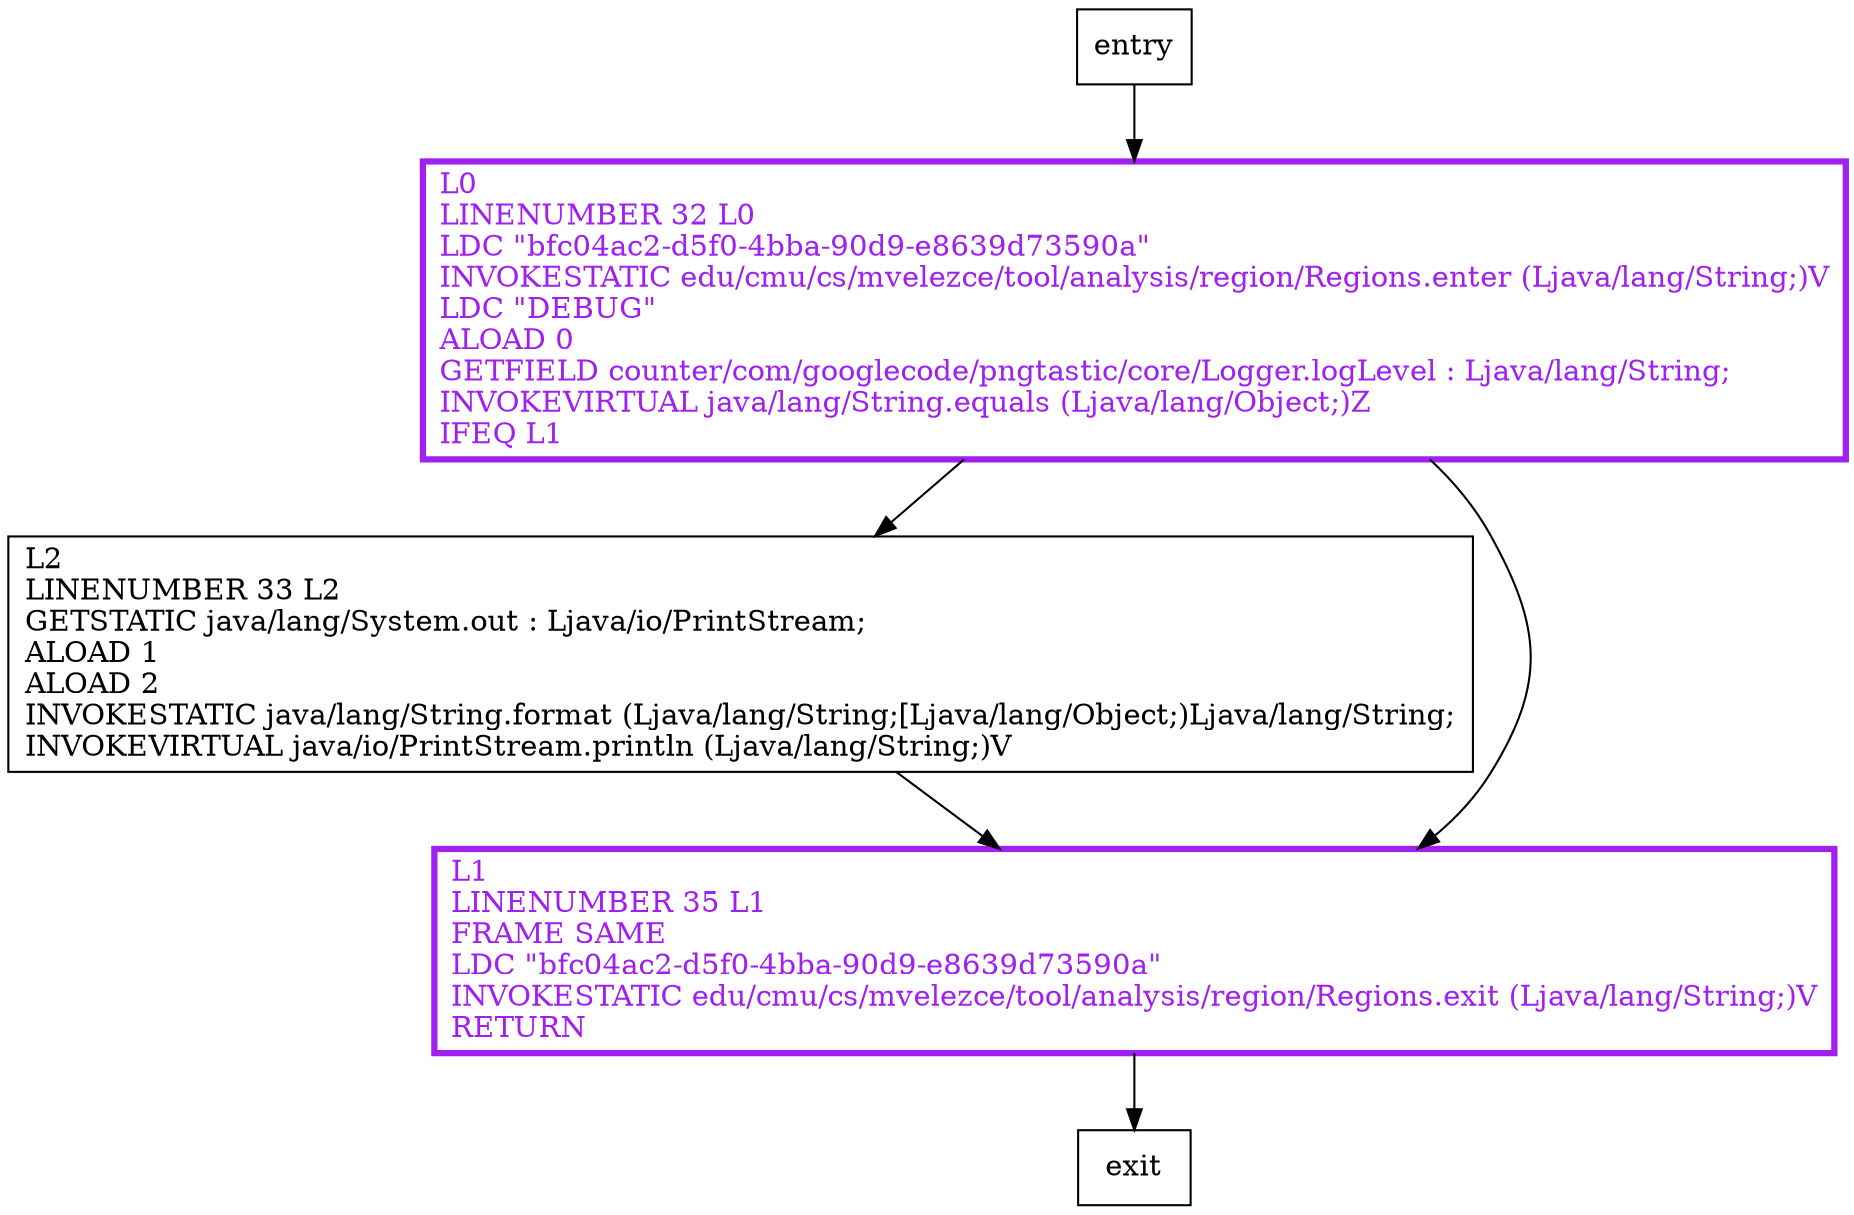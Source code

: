 digraph debug {
node [shape=record];
195228908 [label="L2\lLINENUMBER 33 L2\lGETSTATIC java/lang/System.out : Ljava/io/PrintStream;\lALOAD 1\lALOAD 2\lINVOKESTATIC java/lang/String.format (Ljava/lang/String;[Ljava/lang/Object;)Ljava/lang/String;\lINVOKEVIRTUAL java/io/PrintStream.println (Ljava/lang/String;)V\l"];
914356853 [label="L0\lLINENUMBER 32 L0\lLDC \"bfc04ac2-d5f0-4bba-90d9-e8639d73590a\"\lINVOKESTATIC edu/cmu/cs/mvelezce/tool/analysis/region/Regions.enter (Ljava/lang/String;)V\lLDC \"DEBUG\"\lALOAD 0\lGETFIELD counter/com/googlecode/pngtastic/core/Logger.logLevel : Ljava/lang/String;\lINVOKEVIRTUAL java/lang/String.equals (Ljava/lang/Object;)Z\lIFEQ L1\l"];
1229161065 [label="L1\lLINENUMBER 35 L1\lFRAME SAME\lLDC \"bfc04ac2-d5f0-4bba-90d9-e8639d73590a\"\lINVOKESTATIC edu/cmu/cs/mvelezce/tool/analysis/region/Regions.exit (Ljava/lang/String;)V\lRETURN\l"];
entry;
exit;
entry -> 914356853;
195228908 -> 1229161065;
914356853 -> 195228908;
914356853 -> 1229161065;
1229161065 -> exit;
914356853[fontcolor="purple", penwidth=3, color="purple"];
1229161065[fontcolor="purple", penwidth=3, color="purple"];
}
